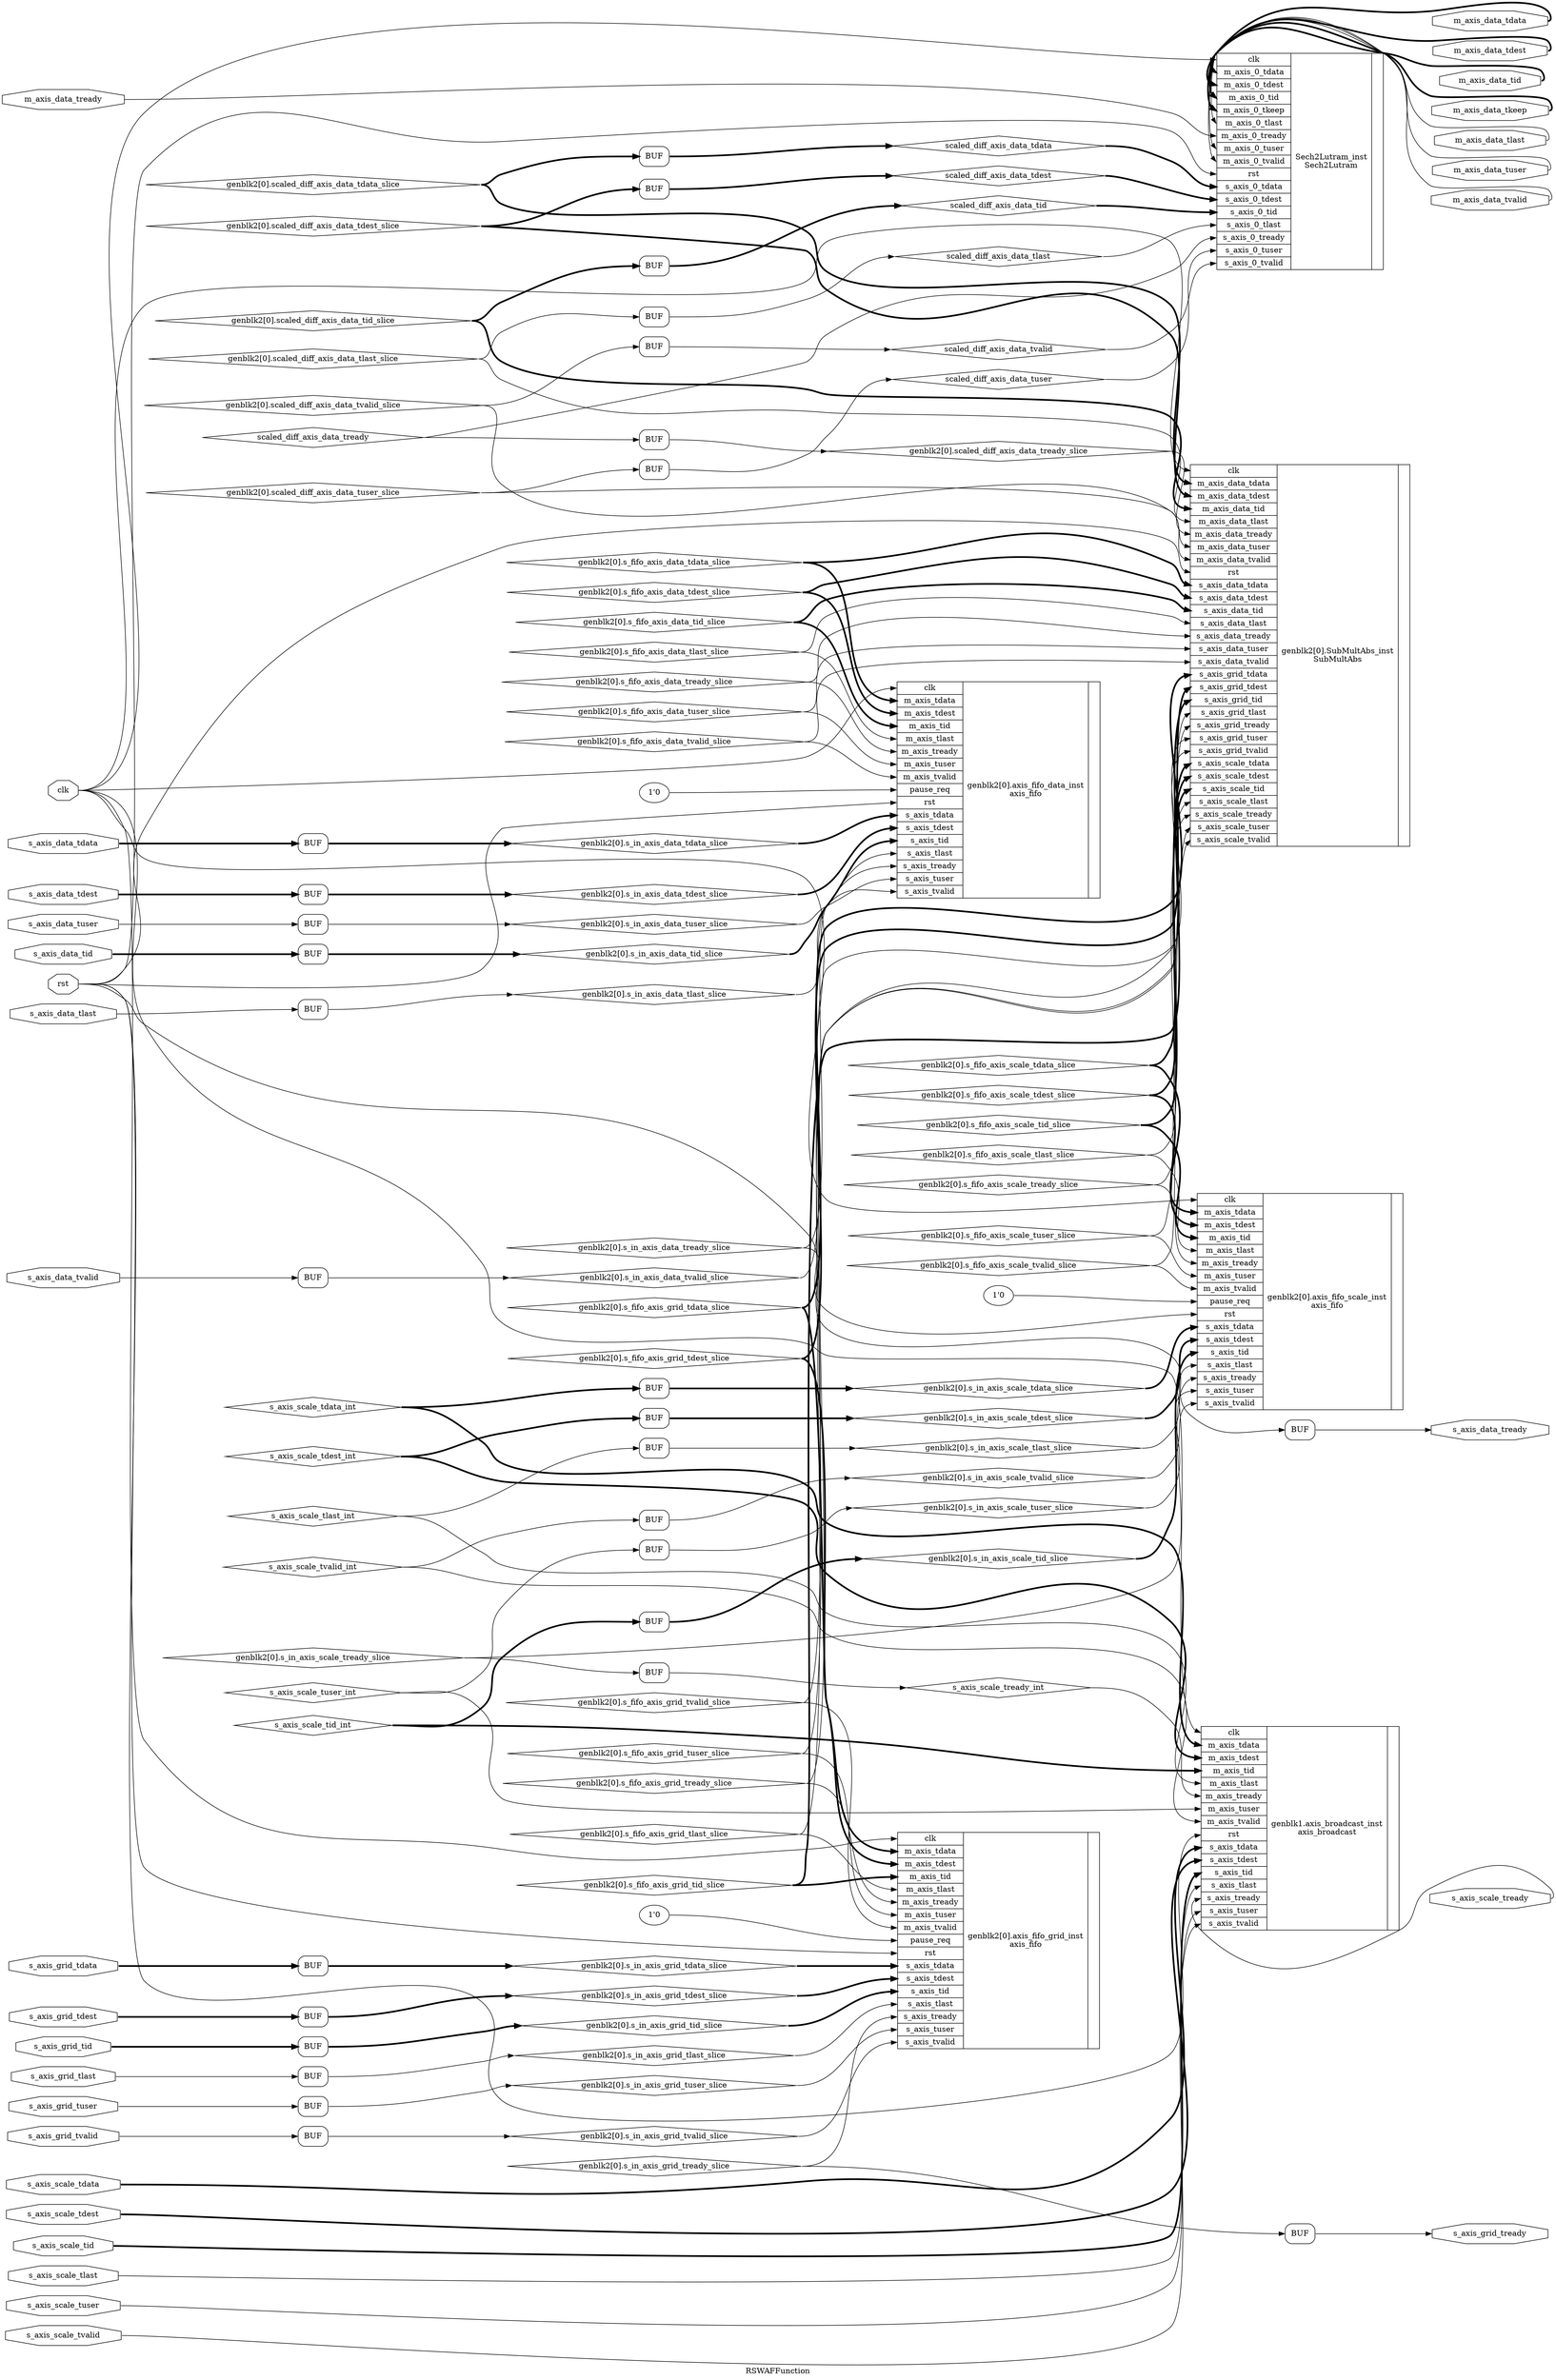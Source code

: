 digraph "RSWAFFunction" {
label="RSWAFFunction";
rankdir="LR";
remincross=true;
n1 [ shape=diamond, label="genblk2[0].scaled_diff_axis_data_tuser_slice", color="black", fontcolor="black" ];
n2 [ shape=diamond, label="genblk2[0].scaled_diff_axis_data_tdest_slice", color="black", fontcolor="black" ];
n3 [ shape=diamond, label="genblk2[0].scaled_diff_axis_data_tid_slice", color="black", fontcolor="black" ];
n4 [ shape=diamond, label="genblk2[0].scaled_diff_axis_data_tlast_slice", color="black", fontcolor="black" ];
n5 [ shape=diamond, label="genblk2[0].scaled_diff_axis_data_tready_slice", color="black", fontcolor="black" ];
n6 [ shape=diamond, label="genblk2[0].scaled_diff_axis_data_tvalid_slice", color="black", fontcolor="black" ];
n7 [ shape=diamond, label="genblk2[0].scaled_diff_axis_data_tdata_slice", color="black", fontcolor="black" ];
n8 [ shape=diamond, label="genblk2[0].s_fifo_axis_scale_tuser_slice", color="black", fontcolor="black" ];
n9 [ shape=diamond, label="genblk2[0].s_in_axis_scale_tuser_slice", color="black", fontcolor="black" ];
n10 [ shape=diamond, label="genblk2[0].s_fifo_axis_scale_tdest_slice", color="black", fontcolor="black" ];
n11 [ shape=diamond, label="genblk2[0].s_in_axis_scale_tdest_slice", color="black", fontcolor="black" ];
n12 [ shape=diamond, label="genblk2[0].s_fifo_axis_scale_tid_slice", color="black", fontcolor="black" ];
n13 [ shape=diamond, label="genblk2[0].s_in_axis_scale_tid_slice", color="black", fontcolor="black" ];
n14 [ shape=diamond, label="genblk2[0].s_fifo_axis_scale_tlast_slice", color="black", fontcolor="black" ];
n15 [ shape=diamond, label="genblk2[0].s_in_axis_scale_tlast_slice", color="black", fontcolor="black" ];
n16 [ shape=diamond, label="genblk2[0].s_fifo_axis_scale_tready_slice", color="black", fontcolor="black" ];
n17 [ shape=diamond, label="genblk2[0].s_in_axis_scale_tready_slice", color="black", fontcolor="black" ];
n18 [ shape=diamond, label="genblk2[0].s_fifo_axis_scale_tvalid_slice", color="black", fontcolor="black" ];
n19 [ shape=diamond, label="genblk2[0].s_in_axis_scale_tvalid_slice", color="black", fontcolor="black" ];
n20 [ shape=diamond, label="genblk2[0].s_fifo_axis_scale_tdata_slice", color="black", fontcolor="black" ];
n21 [ shape=diamond, label="genblk2[0].s_in_axis_scale_tdata_slice", color="black", fontcolor="black" ];
n22 [ shape=diamond, label="genblk2[0].s_fifo_axis_grid_tuser_slice", color="black", fontcolor="black" ];
n23 [ shape=diamond, label="genblk2[0].s_in_axis_grid_tuser_slice", color="black", fontcolor="black" ];
n24 [ shape=diamond, label="genblk2[0].s_fifo_axis_grid_tdest_slice", color="black", fontcolor="black" ];
n25 [ shape=diamond, label="genblk2[0].s_in_axis_grid_tdest_slice", color="black", fontcolor="black" ];
n26 [ shape=diamond, label="genblk2[0].s_fifo_axis_grid_tid_slice", color="black", fontcolor="black" ];
n27 [ shape=diamond, label="genblk2[0].s_in_axis_grid_tid_slice", color="black", fontcolor="black" ];
n28 [ shape=diamond, label="genblk2[0].s_fifo_axis_grid_tlast_slice", color="black", fontcolor="black" ];
n29 [ shape=diamond, label="genblk2[0].s_in_axis_grid_tlast_slice", color="black", fontcolor="black" ];
n30 [ shape=diamond, label="genblk2[0].s_fifo_axis_grid_tready_slice", color="black", fontcolor="black" ];
n31 [ shape=diamond, label="genblk2[0].s_in_axis_grid_tready_slice", color="black", fontcolor="black" ];
n32 [ shape=diamond, label="genblk2[0].s_fifo_axis_grid_tvalid_slice", color="black", fontcolor="black" ];
n33 [ shape=diamond, label="genblk2[0].s_in_axis_grid_tvalid_slice", color="black", fontcolor="black" ];
n34 [ shape=diamond, label="genblk2[0].s_fifo_axis_grid_tdata_slice", color="black", fontcolor="black" ];
n35 [ shape=diamond, label="genblk2[0].s_in_axis_grid_tdata_slice", color="black", fontcolor="black" ];
n36 [ shape=diamond, label="genblk2[0].s_fifo_axis_data_tuser_slice", color="black", fontcolor="black" ];
n37 [ shape=diamond, label="genblk2[0].s_in_axis_data_tuser_slice", color="black", fontcolor="black" ];
n38 [ shape=diamond, label="genblk2[0].s_fifo_axis_data_tdest_slice", color="black", fontcolor="black" ];
n39 [ shape=diamond, label="genblk2[0].s_in_axis_data_tdest_slice", color="black", fontcolor="black" ];
n40 [ shape=diamond, label="genblk2[0].s_fifo_axis_data_tid_slice", color="black", fontcolor="black" ];
n41 [ shape=diamond, label="genblk2[0].s_in_axis_data_tid_slice", color="black", fontcolor="black" ];
n42 [ shape=diamond, label="genblk2[0].s_fifo_axis_data_tlast_slice", color="black", fontcolor="black" ];
n43 [ shape=diamond, label="genblk2[0].s_in_axis_data_tlast_slice", color="black", fontcolor="black" ];
n44 [ shape=diamond, label="genblk2[0].s_fifo_axis_data_tready_slice", color="black", fontcolor="black" ];
n45 [ shape=diamond, label="genblk2[0].s_in_axis_data_tready_slice", color="black", fontcolor="black" ];
n46 [ shape=diamond, label="genblk2[0].s_fifo_axis_data_tvalid_slice", color="black", fontcolor="black" ];
n47 [ shape=diamond, label="genblk2[0].s_in_axis_data_tvalid_slice", color="black", fontcolor="black" ];
n48 [ shape=diamond, label="genblk2[0].s_fifo_axis_data_tdata_slice", color="black", fontcolor="black" ];
n49 [ shape=diamond, label="genblk2[0].s_in_axis_data_tdata_slice", color="black", fontcolor="black" ];
n50 [ shape=diamond, label="scaled_diff_axis_data_tuser", color="black", fontcolor="black" ];
n51 [ shape=diamond, label="scaled_diff_axis_data_tdest", color="black", fontcolor="black" ];
n52 [ shape=diamond, label="scaled_diff_axis_data_tid", color="black", fontcolor="black" ];
n53 [ shape=diamond, label="scaled_diff_axis_data_tlast", color="black", fontcolor="black" ];
n54 [ shape=diamond, label="scaled_diff_axis_data_tready", color="black", fontcolor="black" ];
n55 [ shape=diamond, label="scaled_diff_axis_data_tvalid", color="black", fontcolor="black" ];
n56 [ shape=diamond, label="scaled_diff_axis_data_tdata", color="black", fontcolor="black" ];
n57 [ shape=diamond, label="s_axis_scale_tuser_int", color="black", fontcolor="black" ];
n58 [ shape=diamond, label="s_axis_scale_tdest_int", color="black", fontcolor="black" ];
n59 [ shape=diamond, label="s_axis_scale_tid_int", color="black", fontcolor="black" ];
n60 [ shape=diamond, label="s_axis_scale_tlast_int", color="black", fontcolor="black" ];
n61 [ shape=diamond, label="s_axis_scale_tready_int", color="black", fontcolor="black" ];
n62 [ shape=diamond, label="s_axis_scale_tvalid_int", color="black", fontcolor="black" ];
n63 [ shape=diamond, label="s_axis_scale_tdata_int", color="black", fontcolor="black" ];
n64 [ shape=octagon, label="m_axis_data_tuser", color="black", fontcolor="black" ];
n65 [ shape=octagon, label="m_axis_data_tdest", color="black", fontcolor="black" ];
n66 [ shape=octagon, label="m_axis_data_tid", color="black", fontcolor="black" ];
n67 [ shape=octagon, label="m_axis_data_tlast", color="black", fontcolor="black" ];
n68 [ shape=octagon, label="m_axis_data_tready", color="black", fontcolor="black" ];
n69 [ shape=octagon, label="m_axis_data_tvalid", color="black", fontcolor="black" ];
n70 [ shape=octagon, label="m_axis_data_tkeep", color="black", fontcolor="black" ];
n71 [ shape=octagon, label="m_axis_data_tdata", color="black", fontcolor="black" ];
n72 [ shape=octagon, label="s_axis_scale_tuser", color="black", fontcolor="black" ];
n73 [ shape=octagon, label="s_axis_scale_tdest", color="black", fontcolor="black" ];
n74 [ shape=octagon, label="s_axis_scale_tid", color="black", fontcolor="black" ];
n75 [ shape=octagon, label="s_axis_scale_tlast", color="black", fontcolor="black" ];
n76 [ shape=octagon, label="s_axis_scale_tready", color="black", fontcolor="black" ];
n77 [ shape=octagon, label="s_axis_scale_tvalid", color="black", fontcolor="black" ];
n78 [ shape=octagon, label="s_axis_scale_tdata", color="black", fontcolor="black" ];
n79 [ shape=octagon, label="s_axis_grid_tuser", color="black", fontcolor="black" ];
n80 [ shape=octagon, label="s_axis_grid_tdest", color="black", fontcolor="black" ];
n81 [ shape=octagon, label="s_axis_grid_tid", color="black", fontcolor="black" ];
n82 [ shape=octagon, label="s_axis_grid_tlast", color="black", fontcolor="black" ];
n83 [ shape=octagon, label="s_axis_grid_tready", color="black", fontcolor="black" ];
n84 [ shape=octagon, label="s_axis_grid_tvalid", color="black", fontcolor="black" ];
n85 [ shape=octagon, label="s_axis_grid_tdata", color="black", fontcolor="black" ];
n86 [ shape=octagon, label="s_axis_data_tuser", color="black", fontcolor="black" ];
n87 [ shape=octagon, label="s_axis_data_tdest", color="black", fontcolor="black" ];
n88 [ shape=octagon, label="s_axis_data_tid", color="black", fontcolor="black" ];
n89 [ shape=octagon, label="s_axis_data_tlast", color="black", fontcolor="black" ];
n90 [ shape=octagon, label="s_axis_data_tready", color="black", fontcolor="black" ];
n91 [ shape=octagon, label="s_axis_data_tvalid", color="black", fontcolor="black" ];
n92 [ shape=octagon, label="s_axis_data_tdata", color="black", fontcolor="black" ];
n93 [ shape=octagon, label="rst", color="black", fontcolor="black" ];
n94 [ shape=octagon, label="clk", color="black", fontcolor="black" ];
{ rank="source"; n68; n72; n73; n74; n75; n77; n78; n79; n80; n81; n82; n84; n85; n86; n87; n88; n89; n91; n92; n93; n94;}
{ rank="sink"; n64; n65; n66; n67; n69; n70; n71; n76; n83; n90;}
c95 [ shape=record, label="{{<p94> clk|<p71> m_axis_data_tdata|<p65> m_axis_data_tdest|<p66> m_axis_data_tid|<p67> m_axis_data_tlast|<p68> m_axis_data_tready|<p64> m_axis_data_tuser|<p69> m_axis_data_tvalid|<p93> rst|<p92> s_axis_data_tdata|<p87> s_axis_data_tdest|<p88> s_axis_data_tid|<p89> s_axis_data_tlast|<p90> s_axis_data_tready|<p86> s_axis_data_tuser|<p91> s_axis_data_tvalid|<p85> s_axis_grid_tdata|<p80> s_axis_grid_tdest|<p81> s_axis_grid_tid|<p82> s_axis_grid_tlast|<p83> s_axis_grid_tready|<p79> s_axis_grid_tuser|<p84> s_axis_grid_tvalid|<p78> s_axis_scale_tdata|<p73> s_axis_scale_tdest|<p74> s_axis_scale_tid|<p75> s_axis_scale_tlast|<p76> s_axis_scale_tready|<p72> s_axis_scale_tuser|<p77> s_axis_scale_tvalid}|genblk2[0].SubMultAbs_inst\nSubMultAbs|{}}",  ];
v0 [ label="1'0" ];
c111 [ shape=record, label="{{<p94> clk|<p96> m_axis_tdata|<p97> m_axis_tdest|<p98> m_axis_tid|<p99> m_axis_tlast|<p100> m_axis_tready|<p101> m_axis_tuser|<p102> m_axis_tvalid|<p103> pause_req|<p93> rst|<p104> s_axis_tdata|<p105> s_axis_tdest|<p106> s_axis_tid|<p107> s_axis_tlast|<p108> s_axis_tready|<p109> s_axis_tuser|<p110> s_axis_tvalid}|genblk2[0].axis_fifo_scale_inst\naxis_fifo|{}}",  ];
v1 [ label="1'0" ];
c112 [ shape=record, label="{{<p94> clk|<p96> m_axis_tdata|<p97> m_axis_tdest|<p98> m_axis_tid|<p99> m_axis_tlast|<p100> m_axis_tready|<p101> m_axis_tuser|<p102> m_axis_tvalid|<p103> pause_req|<p93> rst|<p104> s_axis_tdata|<p105> s_axis_tdest|<p106> s_axis_tid|<p107> s_axis_tlast|<p108> s_axis_tready|<p109> s_axis_tuser|<p110> s_axis_tvalid}|genblk2[0].axis_fifo_grid_inst\naxis_fifo|{}}",  ];
v2 [ label="1'0" ];
c113 [ shape=record, label="{{<p94> clk|<p96> m_axis_tdata|<p97> m_axis_tdest|<p98> m_axis_tid|<p99> m_axis_tlast|<p100> m_axis_tready|<p101> m_axis_tuser|<p102> m_axis_tvalid|<p103> pause_req|<p93> rst|<p104> s_axis_tdata|<p105> s_axis_tdest|<p106> s_axis_tid|<p107> s_axis_tlast|<p108> s_axis_tready|<p109> s_axis_tuser|<p110> s_axis_tvalid}|genblk2[0].axis_fifo_data_inst\naxis_fifo|{}}",  ];
c114 [ shape=record, label="{{<p94> clk|<p96> m_axis_tdata|<p97> m_axis_tdest|<p98> m_axis_tid|<p99> m_axis_tlast|<p100> m_axis_tready|<p101> m_axis_tuser|<p102> m_axis_tvalid|<p93> rst|<p104> s_axis_tdata|<p105> s_axis_tdest|<p106> s_axis_tid|<p107> s_axis_tlast|<p108> s_axis_tready|<p109> s_axis_tuser|<p110> s_axis_tvalid}|genblk1.axis_broadcast_inst\naxis_broadcast|{}}",  ];
c130 [ shape=record, label="{{<p94> clk|<p115> m_axis_0_tdata|<p116> m_axis_0_tdest|<p117> m_axis_0_tid|<p118> m_axis_0_tkeep|<p119> m_axis_0_tlast|<p120> m_axis_0_tready|<p121> m_axis_0_tuser|<p122> m_axis_0_tvalid|<p93> rst|<p123> s_axis_0_tdata|<p124> s_axis_0_tdest|<p125> s_axis_0_tid|<p126> s_axis_0_tlast|<p127> s_axis_0_tready|<p128> s_axis_0_tuser|<p129> s_axis_0_tvalid}|Sech2Lutram_inst\nSech2Lutram|{}}",  ];
x3 [shape=box, style=rounded, label="BUF", ];
x4 [shape=box, style=rounded, label="BUF", ];
x5 [shape=box, style=rounded, label="BUF", ];
x6 [shape=box, style=rounded, label="BUF", ];
x7 [shape=box, style=rounded, label="BUF", ];
x8 [shape=box, style=rounded, label="BUF", ];
x9 [shape=box, style=rounded, label="BUF", ];
x10 [shape=box, style=rounded, label="BUF", ];
x11 [shape=box, style=rounded, label="BUF", ];
x12 [shape=box, style=rounded, label="BUF", ];
x13 [shape=box, style=rounded, label="BUF", ];
x14 [shape=box, style=rounded, label="BUF", ];
x15 [shape=box, style=rounded, label="BUF", ];
x16 [shape=box, style=rounded, label="BUF", ];
x17 [shape=box, style=rounded, label="BUF", ];
x18 [shape=box, style=rounded, label="BUF", ];
x19 [shape=box, style=rounded, label="BUF", ];
x20 [shape=box, style=rounded, label="BUF", ];
x21 [shape=box, style=rounded, label="BUF", ];
x22 [shape=box, style=rounded, label="BUF", ];
x23 [shape=box, style=rounded, label="BUF", ];
x24 [shape=box, style=rounded, label="BUF", ];
x25 [shape=box, style=rounded, label="BUF", ];
x26 [shape=box, style=rounded, label="BUF", ];
x27 [shape=box, style=rounded, label="BUF", ];
x28 [shape=box, style=rounded, label="BUF", ];
x29 [shape=box, style=rounded, label="BUF", ];
x30 [shape=box, style=rounded, label="BUF", ];
n1:e -> c95:p64:w [color="black", fontcolor="black", label=""];
n1:e -> x30:w [color="black", fontcolor="black", label=""];
n10:e -> c111:p97:w [color="black", fontcolor="black", style="setlinewidth(3)", label=""];
n10:e -> c95:p73:w [color="black", fontcolor="black", style="setlinewidth(3)", label=""];
x22:e -> n11:w [color="black", fontcolor="black", style="setlinewidth(3)", label=""];
n11:e -> c111:p105:w [color="black", fontcolor="black", style="setlinewidth(3)", label=""];
n12:e -> c111:p98:w [color="black", fontcolor="black", style="setlinewidth(3)", label=""];
n12:e -> c95:p74:w [color="black", fontcolor="black", style="setlinewidth(3)", label=""];
x21:e -> n13:w [color="black", fontcolor="black", style="setlinewidth(3)", label=""];
n13:e -> c111:p106:w [color="black", fontcolor="black", style="setlinewidth(3)", label=""];
n14:e -> c111:p99:w [color="black", fontcolor="black", label=""];
n14:e -> c95:p75:w [color="black", fontcolor="black", label=""];
x20:e -> n15:w [color="black", fontcolor="black", label=""];
n15:e -> c111:p107:w [color="black", fontcolor="black", label=""];
n16:e -> c111:p100:w [color="black", fontcolor="black", label=""];
n16:e -> c95:p76:w [color="black", fontcolor="black", label=""];
n17:e -> c111:p108:w [color="black", fontcolor="black", label=""];
n17:e -> x19:w [color="black", fontcolor="black", label=""];
n18:e -> c111:p102:w [color="black", fontcolor="black", label=""];
n18:e -> c95:p77:w [color="black", fontcolor="black", label=""];
x18:e -> n19:w [color="black", fontcolor="black", label=""];
n19:e -> c111:p110:w [color="black", fontcolor="black", label=""];
n2:e -> c95:p65:w [color="black", fontcolor="black", style="setlinewidth(3)", label=""];
n2:e -> x29:w [color="black", fontcolor="black", style="setlinewidth(3)", label=""];
n20:e -> c111:p96:w [color="black", fontcolor="black", style="setlinewidth(3)", label=""];
n20:e -> c95:p78:w [color="black", fontcolor="black", style="setlinewidth(3)", label=""];
x17:e -> n21:w [color="black", fontcolor="black", style="setlinewidth(3)", label=""];
n21:e -> c111:p104:w [color="black", fontcolor="black", style="setlinewidth(3)", label=""];
n22:e -> c112:p101:w [color="black", fontcolor="black", label=""];
n22:e -> c95:p79:w [color="black", fontcolor="black", label=""];
x16:e -> n23:w [color="black", fontcolor="black", label=""];
n23:e -> c112:p109:w [color="black", fontcolor="black", label=""];
n24:e -> c112:p97:w [color="black", fontcolor="black", style="setlinewidth(3)", label=""];
n24:e -> c95:p80:w [color="black", fontcolor="black", style="setlinewidth(3)", label=""];
x15:e -> n25:w [color="black", fontcolor="black", style="setlinewidth(3)", label=""];
n25:e -> c112:p105:w [color="black", fontcolor="black", style="setlinewidth(3)", label=""];
n26:e -> c112:p98:w [color="black", fontcolor="black", style="setlinewidth(3)", label=""];
n26:e -> c95:p81:w [color="black", fontcolor="black", style="setlinewidth(3)", label=""];
x14:e -> n27:w [color="black", fontcolor="black", style="setlinewidth(3)", label=""];
n27:e -> c112:p106:w [color="black", fontcolor="black", style="setlinewidth(3)", label=""];
n28:e -> c112:p99:w [color="black", fontcolor="black", label=""];
n28:e -> c95:p82:w [color="black", fontcolor="black", label=""];
x13:e -> n29:w [color="black", fontcolor="black", label=""];
n29:e -> c112:p107:w [color="black", fontcolor="black", label=""];
n3:e -> c95:p66:w [color="black", fontcolor="black", style="setlinewidth(3)", label=""];
n3:e -> x28:w [color="black", fontcolor="black", style="setlinewidth(3)", label=""];
n30:e -> c112:p100:w [color="black", fontcolor="black", label=""];
n30:e -> c95:p83:w [color="black", fontcolor="black", label=""];
n31:e -> c112:p108:w [color="black", fontcolor="black", label=""];
n31:e -> x12:w [color="black", fontcolor="black", label=""];
n32:e -> c112:p102:w [color="black", fontcolor="black", label=""];
n32:e -> c95:p84:w [color="black", fontcolor="black", label=""];
x11:e -> n33:w [color="black", fontcolor="black", label=""];
n33:e -> c112:p110:w [color="black", fontcolor="black", label=""];
n34:e -> c112:p96:w [color="black", fontcolor="black", style="setlinewidth(3)", label=""];
n34:e -> c95:p85:w [color="black", fontcolor="black", style="setlinewidth(3)", label=""];
x10:e -> n35:w [color="black", fontcolor="black", style="setlinewidth(3)", label=""];
n35:e -> c112:p104:w [color="black", fontcolor="black", style="setlinewidth(3)", label=""];
n36:e -> c113:p101:w [color="black", fontcolor="black", label=""];
n36:e -> c95:p86:w [color="black", fontcolor="black", label=""];
x9:e -> n37:w [color="black", fontcolor="black", label=""];
n37:e -> c113:p109:w [color="black", fontcolor="black", label=""];
n38:e -> c113:p97:w [color="black", fontcolor="black", style="setlinewidth(3)", label=""];
n38:e -> c95:p87:w [color="black", fontcolor="black", style="setlinewidth(3)", label=""];
x8:e -> n39:w [color="black", fontcolor="black", style="setlinewidth(3)", label=""];
n39:e -> c113:p105:w [color="black", fontcolor="black", style="setlinewidth(3)", label=""];
n4:e -> c95:p67:w [color="black", fontcolor="black", label=""];
n4:e -> x25:w [color="black", fontcolor="black", label=""];
n40:e -> c113:p98:w [color="black", fontcolor="black", style="setlinewidth(3)", label=""];
n40:e -> c95:p88:w [color="black", fontcolor="black", style="setlinewidth(3)", label=""];
x7:e -> n41:w [color="black", fontcolor="black", style="setlinewidth(3)", label=""];
n41:e -> c113:p106:w [color="black", fontcolor="black", style="setlinewidth(3)", label=""];
n42:e -> c113:p99:w [color="black", fontcolor="black", label=""];
n42:e -> c95:p89:w [color="black", fontcolor="black", label=""];
x6:e -> n43:w [color="black", fontcolor="black", label=""];
n43:e -> c113:p107:w [color="black", fontcolor="black", label=""];
n44:e -> c113:p100:w [color="black", fontcolor="black", label=""];
n44:e -> c95:p90:w [color="black", fontcolor="black", label=""];
n45:e -> c113:p108:w [color="black", fontcolor="black", label=""];
n45:e -> x5:w [color="black", fontcolor="black", label=""];
n46:e -> c113:p102:w [color="black", fontcolor="black", label=""];
n46:e -> c95:p91:w [color="black", fontcolor="black", label=""];
x4:e -> n47:w [color="black", fontcolor="black", label=""];
n47:e -> c113:p110:w [color="black", fontcolor="black", label=""];
n48:e -> c113:p96:w [color="black", fontcolor="black", style="setlinewidth(3)", label=""];
n48:e -> c95:p92:w [color="black", fontcolor="black", style="setlinewidth(3)", label=""];
x3:e -> n49:w [color="black", fontcolor="black", style="setlinewidth(3)", label=""];
n49:e -> c113:p104:w [color="black", fontcolor="black", style="setlinewidth(3)", label=""];
x27:e -> n5:w [color="black", fontcolor="black", label=""];
n5:e -> c95:p68:w [color="black", fontcolor="black", label=""];
x30:e -> n50:w [color="black", fontcolor="black", label=""];
n50:e -> c130:p128:w [color="black", fontcolor="black", label=""];
x29:e -> n51:w [color="black", fontcolor="black", style="setlinewidth(3)", label=""];
n51:e -> c130:p124:w [color="black", fontcolor="black", style="setlinewidth(3)", label=""];
x28:e -> n52:w [color="black", fontcolor="black", style="setlinewidth(3)", label=""];
n52:e -> c130:p125:w [color="black", fontcolor="black", style="setlinewidth(3)", label=""];
x25:e -> n53:w [color="black", fontcolor="black", label=""];
n53:e -> c130:p126:w [color="black", fontcolor="black", label=""];
n54:e -> c130:p127:w [color="black", fontcolor="black", label=""];
n54:e -> x27:w [color="black", fontcolor="black", label=""];
x26:e -> n55:w [color="black", fontcolor="black", label=""];
n55:e -> c130:p129:w [color="black", fontcolor="black", label=""];
x24:e -> n56:w [color="black", fontcolor="black", style="setlinewidth(3)", label=""];
n56:e -> c130:p123:w [color="black", fontcolor="black", style="setlinewidth(3)", label=""];
n57:e -> c114:p101:w [color="black", fontcolor="black", label=""];
n57:e -> x23:w [color="black", fontcolor="black", label=""];
n58:e -> c114:p97:w [color="black", fontcolor="black", style="setlinewidth(3)", label=""];
n58:e -> x22:w [color="black", fontcolor="black", style="setlinewidth(3)", label=""];
n59:e -> c114:p98:w [color="black", fontcolor="black", style="setlinewidth(3)", label=""];
n59:e -> x21:w [color="black", fontcolor="black", style="setlinewidth(3)", label=""];
n6:e -> c95:p69:w [color="black", fontcolor="black", label=""];
n6:e -> x26:w [color="black", fontcolor="black", label=""];
n60:e -> c114:p99:w [color="black", fontcolor="black", label=""];
n60:e -> x20:w [color="black", fontcolor="black", label=""];
x19:e -> n61:w [color="black", fontcolor="black", label=""];
n61:e -> c114:p100:w [color="black", fontcolor="black", label=""];
n62:e -> c114:p102:w [color="black", fontcolor="black", label=""];
n62:e -> x18:w [color="black", fontcolor="black", label=""];
n63:e -> c114:p96:w [color="black", fontcolor="black", style="setlinewidth(3)", label=""];
n63:e -> x17:w [color="black", fontcolor="black", style="setlinewidth(3)", label=""];
n64:e -> c130:p121:w [color="black", fontcolor="black", label=""];
n65:e -> c130:p116:w [color="black", fontcolor="black", style="setlinewidth(3)", label=""];
n66:e -> c130:p117:w [color="black", fontcolor="black", style="setlinewidth(3)", label=""];
n67:e -> c130:p119:w [color="black", fontcolor="black", label=""];
n68:e -> c130:p120:w [color="black", fontcolor="black", label=""];
n69:e -> c130:p122:w [color="black", fontcolor="black", label=""];
n7:e -> c95:p71:w [color="black", fontcolor="black", style="setlinewidth(3)", label=""];
n7:e -> x24:w [color="black", fontcolor="black", style="setlinewidth(3)", label=""];
n70:e -> c130:p118:w [color="black", fontcolor="black", style="setlinewidth(3)", label=""];
n71:e -> c130:p115:w [color="black", fontcolor="black", style="setlinewidth(3)", label=""];
n72:e -> c114:p109:w [color="black", fontcolor="black", label=""];
n73:e -> c114:p105:w [color="black", fontcolor="black", style="setlinewidth(3)", label=""];
n74:e -> c114:p106:w [color="black", fontcolor="black", style="setlinewidth(3)", label=""];
n75:e -> c114:p107:w [color="black", fontcolor="black", label=""];
n76:e -> c114:p108:w [color="black", fontcolor="black", label=""];
n77:e -> c114:p110:w [color="black", fontcolor="black", label=""];
n78:e -> c114:p104:w [color="black", fontcolor="black", style="setlinewidth(3)", label=""];
n79:e -> x16:w [color="black", fontcolor="black", label=""];
n8:e -> c111:p101:w [color="black", fontcolor="black", label=""];
n8:e -> c95:p72:w [color="black", fontcolor="black", label=""];
n80:e -> x15:w [color="black", fontcolor="black", style="setlinewidth(3)", label=""];
n81:e -> x14:w [color="black", fontcolor="black", style="setlinewidth(3)", label=""];
n82:e -> x13:w [color="black", fontcolor="black", label=""];
x12:e -> n83:w [color="black", fontcolor="black", label=""];
n84:e -> x11:w [color="black", fontcolor="black", label=""];
n85:e -> x10:w [color="black", fontcolor="black", style="setlinewidth(3)", label=""];
n86:e -> x9:w [color="black", fontcolor="black", label=""];
n87:e -> x8:w [color="black", fontcolor="black", style="setlinewidth(3)", label=""];
n88:e -> x7:w [color="black", fontcolor="black", style="setlinewidth(3)", label=""];
n89:e -> x6:w [color="black", fontcolor="black", label=""];
x23:e -> n9:w [color="black", fontcolor="black", label=""];
n9:e -> c111:p109:w [color="black", fontcolor="black", label=""];
x5:e -> n90:w [color="black", fontcolor="black", label=""];
n91:e -> x4:w [color="black", fontcolor="black", label=""];
n92:e -> x3:w [color="black", fontcolor="black", style="setlinewidth(3)", label=""];
n93:e -> c111:p93:w [color="black", fontcolor="black", label=""];
n93:e -> c112:p93:w [color="black", fontcolor="black", label=""];
n93:e -> c113:p93:w [color="black", fontcolor="black", label=""];
n93:e -> c114:p93:w [color="black", fontcolor="black", label=""];
n93:e -> c130:p93:w [color="black", fontcolor="black", label=""];
n93:e -> c95:p93:w [color="black", fontcolor="black", label=""];
n94:e -> c111:p94:w [color="black", fontcolor="black", label=""];
n94:e -> c112:p94:w [color="black", fontcolor="black", label=""];
n94:e -> c113:p94:w [color="black", fontcolor="black", label=""];
n94:e -> c114:p94:w [color="black", fontcolor="black", label=""];
n94:e -> c130:p94:w [color="black", fontcolor="black", label=""];
n94:e -> c95:p94:w [color="black", fontcolor="black", label=""];
v0:e -> c111:p103:w [color="black", fontcolor="black", label=""];
v1:e -> c112:p103:w [color="black", fontcolor="black", label=""];
v2:e -> c113:p103:w [color="black", fontcolor="black", label=""];
}
